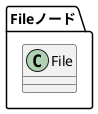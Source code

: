 @startuml
skinparam direction top to bottom

package "Fileノード" as PFile {
  class File
}
' PFile --> NodePkg // 依存関係ファイルで定義

@enduml 